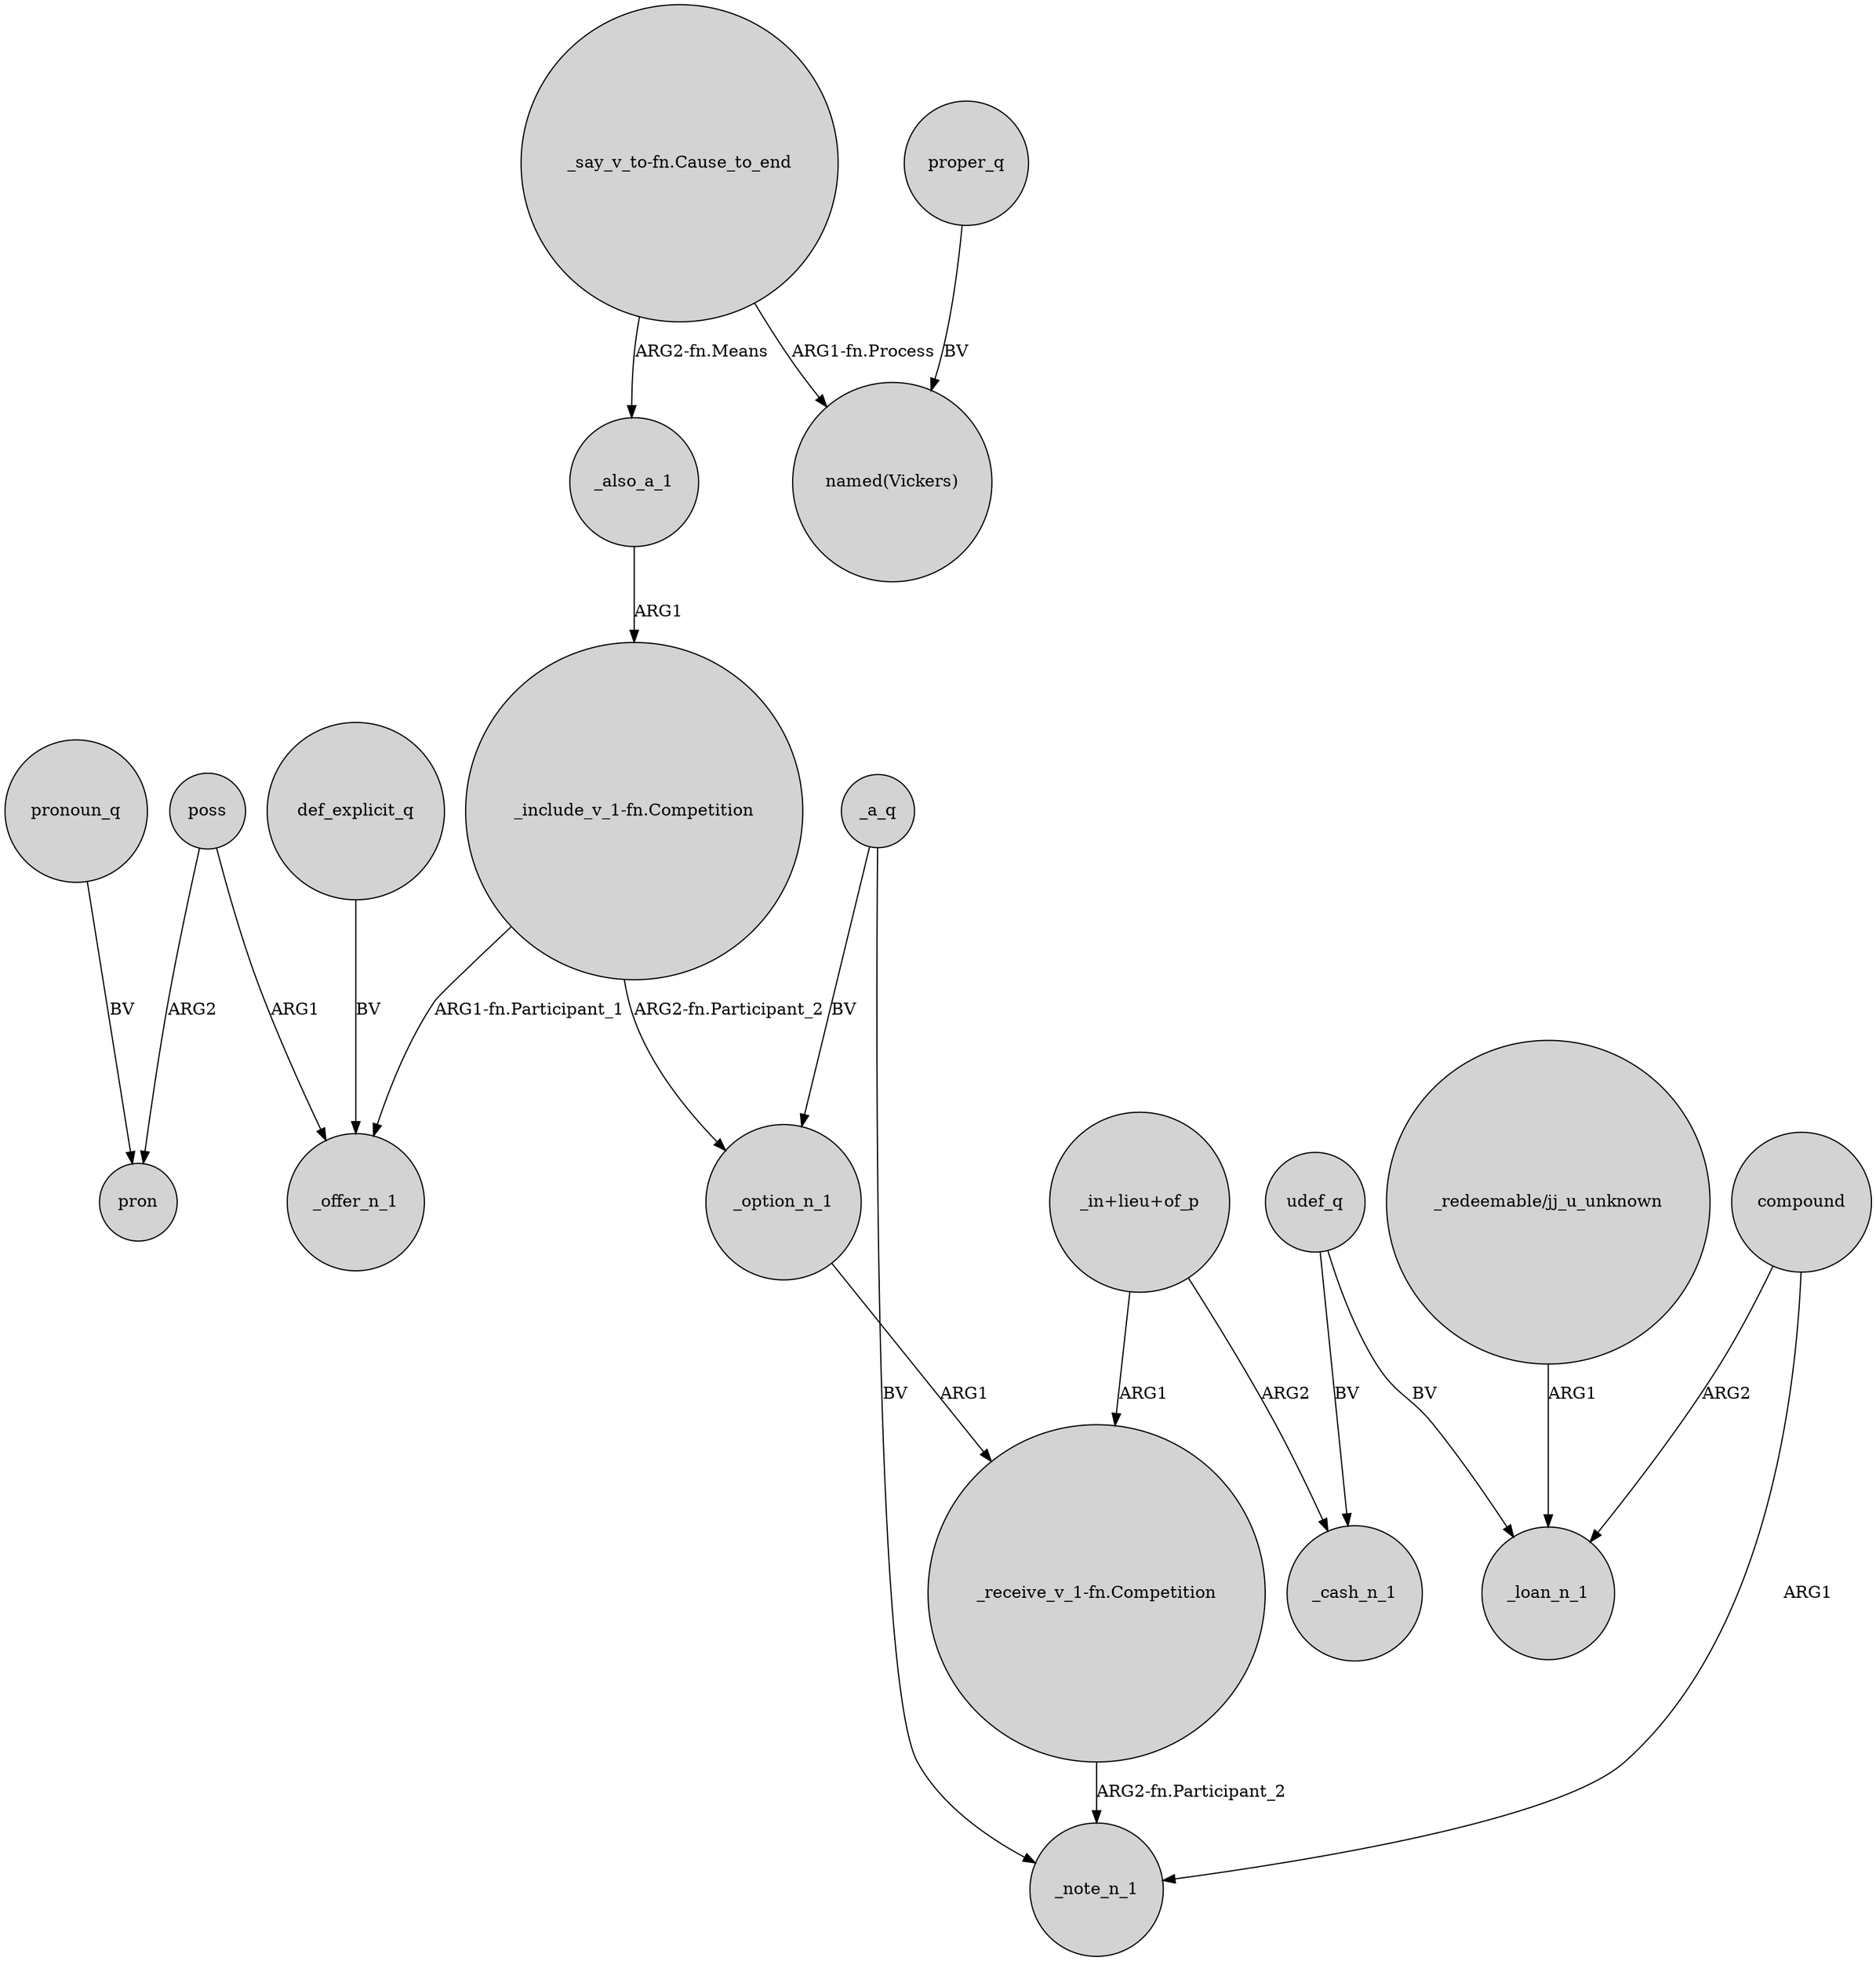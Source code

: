 digraph {
	node [shape=circle style=filled]
	"_include_v_1-fn.Competition" -> _offer_n_1 [label="ARG1-fn.Participant_1"]
	udef_q -> _cash_n_1 [label=BV]
	"_say_v_to-fn.Cause_to_end" -> "named(Vickers)" [label="ARG1-fn.Process"]
	udef_q -> _loan_n_1 [label=BV]
	"_in+lieu+of_p" -> "_receive_v_1-fn.Competition" [label=ARG1]
	"_redeemable/jj_u_unknown" -> _loan_n_1 [label=ARG1]
	_also_a_1 -> "_include_v_1-fn.Competition" [label=ARG1]
	pronoun_q -> pron [label=BV]
	poss -> _offer_n_1 [label=ARG1]
	proper_q -> "named(Vickers)" [label=BV]
	poss -> pron [label=ARG2]
	"_in+lieu+of_p" -> _cash_n_1 [label=ARG2]
	"_say_v_to-fn.Cause_to_end" -> _also_a_1 [label="ARG2-fn.Means"]
	_a_q -> _note_n_1 [label=BV]
	compound -> _note_n_1 [label=ARG1]
	def_explicit_q -> _offer_n_1 [label=BV]
	_option_n_1 -> "_receive_v_1-fn.Competition" [label=ARG1]
	"_receive_v_1-fn.Competition" -> _note_n_1 [label="ARG2-fn.Participant_2"]
	"_include_v_1-fn.Competition" -> _option_n_1 [label="ARG2-fn.Participant_2"]
	compound -> _loan_n_1 [label=ARG2]
	_a_q -> _option_n_1 [label=BV]
}
